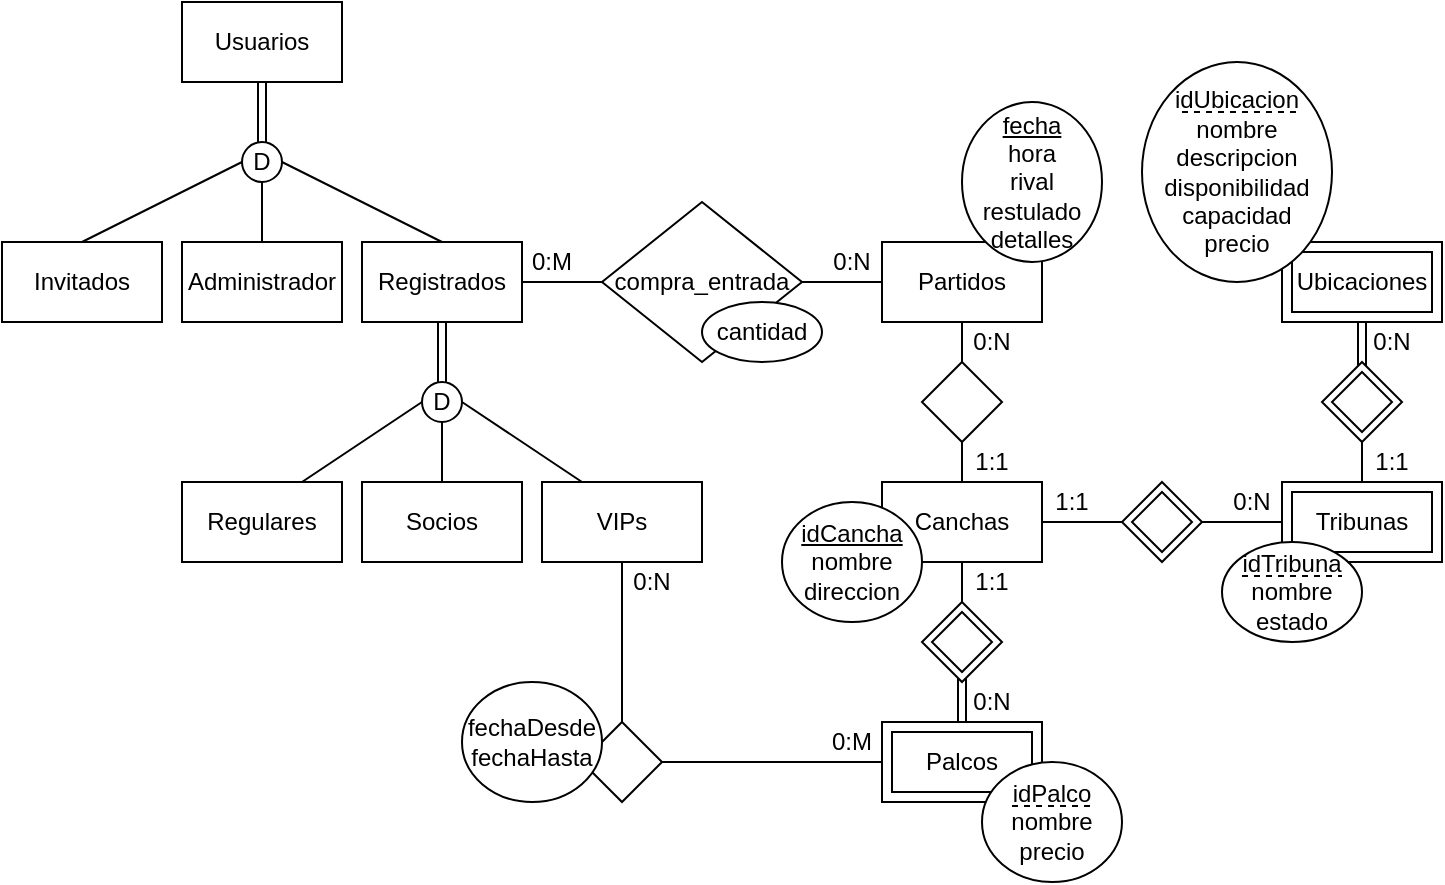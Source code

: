 <mxfile version="24.2.5" type="device">
  <diagram name="Página-1" id="3kCyfseND3bOanbbsOWs">
    <mxGraphModel dx="803" dy="706" grid="1" gridSize="10" guides="1" tooltips="1" connect="1" arrows="1" fold="1" page="1" pageScale="1" pageWidth="827" pageHeight="1169" math="0" shadow="0">
      <root>
        <mxCell id="0" />
        <mxCell id="1" parent="0" />
        <mxCell id="wAscsWPco3HNGKzt4rPp-8" style="edgeStyle=orthogonalEdgeStyle;rounded=0;orthogonalLoop=1;jettySize=auto;html=1;exitX=0.5;exitY=1;exitDx=0;exitDy=0;entryX=0.5;entryY=0;entryDx=0;entryDy=0;endArrow=none;endFill=0;shape=link;" edge="1" parent="1" source="wAscsWPco3HNGKzt4rPp-1" target="wAscsWPco3HNGKzt4rPp-6">
          <mxGeometry relative="1" as="geometry" />
        </mxCell>
        <mxCell id="wAscsWPco3HNGKzt4rPp-1" value="Usuarios" style="rounded=0;whiteSpace=wrap;html=1;" vertex="1" parent="1">
          <mxGeometry x="130" y="120" width="80" height="40" as="geometry" />
        </mxCell>
        <mxCell id="wAscsWPco3HNGKzt4rPp-2" value="Regulares" style="rounded=0;whiteSpace=wrap;html=1;" vertex="1" parent="1">
          <mxGeometry x="130" y="360" width="80" height="40" as="geometry" />
        </mxCell>
        <mxCell id="wAscsWPco3HNGKzt4rPp-3" value="Socios" style="rounded=0;whiteSpace=wrap;html=1;" vertex="1" parent="1">
          <mxGeometry x="220" y="360" width="80" height="40" as="geometry" />
        </mxCell>
        <mxCell id="wAscsWPco3HNGKzt4rPp-99" style="edgeStyle=orthogonalEdgeStyle;rounded=0;orthogonalLoop=1;jettySize=auto;html=1;exitX=0.5;exitY=1;exitDx=0;exitDy=0;entryX=0.5;entryY=0;entryDx=0;entryDy=0;endArrow=none;endFill=0;" edge="1" parent="1" source="wAscsWPco3HNGKzt4rPp-4" target="wAscsWPco3HNGKzt4rPp-97">
          <mxGeometry relative="1" as="geometry" />
        </mxCell>
        <mxCell id="wAscsWPco3HNGKzt4rPp-4" value="VIPs" style="rounded=0;whiteSpace=wrap;html=1;" vertex="1" parent="1">
          <mxGeometry x="310" y="360" width="80" height="40" as="geometry" />
        </mxCell>
        <mxCell id="wAscsWPco3HNGKzt4rPp-5" value="Invitados" style="rounded=0;whiteSpace=wrap;html=1;" vertex="1" parent="1">
          <mxGeometry x="40" y="240" width="80" height="40" as="geometry" />
        </mxCell>
        <mxCell id="wAscsWPco3HNGKzt4rPp-11" style="rounded=0;orthogonalLoop=1;jettySize=auto;html=1;exitX=0.5;exitY=1;exitDx=0;exitDy=0;entryX=0.5;entryY=0;entryDx=0;entryDy=0;endArrow=none;endFill=0;" edge="1" parent="1" source="wAscsWPco3HNGKzt4rPp-24" target="wAscsWPco3HNGKzt4rPp-3">
          <mxGeometry relative="1" as="geometry">
            <mxPoint x="394.001" y="327.071" as="sourcePoint" />
            <mxPoint x="260" y="360" as="targetPoint" />
          </mxGeometry>
        </mxCell>
        <mxCell id="wAscsWPco3HNGKzt4rPp-12" style="rounded=0;orthogonalLoop=1;jettySize=auto;html=1;exitX=1;exitY=0.5;exitDx=0;exitDy=0;entryX=0.25;entryY=0;entryDx=0;entryDy=0;endArrow=none;endFill=0;" edge="1" parent="1" source="wAscsWPco3HNGKzt4rPp-24" target="wAscsWPco3HNGKzt4rPp-4">
          <mxGeometry relative="1" as="geometry">
            <mxPoint x="396.93" y="320" as="sourcePoint" />
            <mxPoint x="330" y="360" as="targetPoint" />
          </mxGeometry>
        </mxCell>
        <mxCell id="wAscsWPco3HNGKzt4rPp-22" style="rounded=0;orthogonalLoop=1;jettySize=auto;html=1;exitX=1;exitY=0.5;exitDx=0;exitDy=0;entryX=0.5;entryY=0;entryDx=0;entryDy=0;endArrow=none;endFill=0;" edge="1" parent="1" source="wAscsWPco3HNGKzt4rPp-6" target="wAscsWPco3HNGKzt4rPp-21">
          <mxGeometry relative="1" as="geometry" />
        </mxCell>
        <mxCell id="wAscsWPco3HNGKzt4rPp-110" style="rounded=0;orthogonalLoop=1;jettySize=auto;html=1;exitX=0;exitY=0.5;exitDx=0;exitDy=0;entryX=0.5;entryY=0;entryDx=0;entryDy=0;endArrow=none;endFill=0;" edge="1" parent="1" source="wAscsWPco3HNGKzt4rPp-6" target="wAscsWPco3HNGKzt4rPp-5">
          <mxGeometry relative="1" as="geometry" />
        </mxCell>
        <mxCell id="wAscsWPco3HNGKzt4rPp-111" style="rounded=0;orthogonalLoop=1;jettySize=auto;html=1;exitX=0.5;exitY=1;exitDx=0;exitDy=0;entryX=0.5;entryY=0;entryDx=0;entryDy=0;endArrow=none;endFill=0;" edge="1" parent="1" source="wAscsWPco3HNGKzt4rPp-6" target="wAscsWPco3HNGKzt4rPp-108">
          <mxGeometry relative="1" as="geometry" />
        </mxCell>
        <mxCell id="wAscsWPco3HNGKzt4rPp-6" value="D" style="ellipse;whiteSpace=wrap;html=1;" vertex="1" parent="1">
          <mxGeometry x="160" y="190" width="20" height="20" as="geometry" />
        </mxCell>
        <mxCell id="wAscsWPco3HNGKzt4rPp-73" style="edgeStyle=orthogonalEdgeStyle;rounded=0;orthogonalLoop=1;jettySize=auto;html=1;exitX=0.5;exitY=1;exitDx=0;exitDy=0;entryX=0.5;entryY=0;entryDx=0;entryDy=0;endArrow=none;endFill=0;" edge="1" parent="1" source="wAscsWPco3HNGKzt4rPp-14" target="wAscsWPco3HNGKzt4rPp-49">
          <mxGeometry relative="1" as="geometry" />
        </mxCell>
        <mxCell id="wAscsWPco3HNGKzt4rPp-14" value="Partidos" style="rounded=0;whiteSpace=wrap;html=1;" vertex="1" parent="1">
          <mxGeometry x="480" y="240" width="80" height="40" as="geometry" />
        </mxCell>
        <mxCell id="wAscsWPco3HNGKzt4rPp-15" value="&lt;div&gt;&lt;u&gt;fecha&lt;/u&gt;&lt;/div&gt;&lt;span style=&quot;background-color: initial;&quot;&gt;hora&lt;/span&gt;&lt;div&gt;rival&lt;/div&gt;&lt;div&gt;restulado&lt;/div&gt;&lt;div&gt;detalles&lt;/div&gt;" style="ellipse;whiteSpace=wrap;html=1;" vertex="1" parent="1">
          <mxGeometry x="520" y="170" width="70" height="80" as="geometry" />
        </mxCell>
        <mxCell id="wAscsWPco3HNGKzt4rPp-20" style="edgeStyle=orthogonalEdgeStyle;rounded=0;orthogonalLoop=1;jettySize=auto;html=1;exitX=1;exitY=0.5;exitDx=0;exitDy=0;entryX=0;entryY=0.5;entryDx=0;entryDy=0;endArrow=none;endFill=0;" edge="1" parent="1" source="wAscsWPco3HNGKzt4rPp-18" target="wAscsWPco3HNGKzt4rPp-14">
          <mxGeometry relative="1" as="geometry">
            <mxPoint x="430" y="260" as="sourcePoint" />
          </mxGeometry>
        </mxCell>
        <mxCell id="wAscsWPco3HNGKzt4rPp-18" value="compra_entrada" style="rhombus;whiteSpace=wrap;html=1;" vertex="1" parent="1">
          <mxGeometry x="340" y="220" width="100" height="80" as="geometry" />
        </mxCell>
        <mxCell id="wAscsWPco3HNGKzt4rPp-25" style="edgeStyle=orthogonalEdgeStyle;rounded=0;orthogonalLoop=1;jettySize=auto;html=1;exitX=1;exitY=0.5;exitDx=0;exitDy=0;entryX=0;entryY=0.5;entryDx=0;entryDy=0;endArrow=none;endFill=0;" edge="1" parent="1" source="wAscsWPco3HNGKzt4rPp-21" target="wAscsWPco3HNGKzt4rPp-18">
          <mxGeometry relative="1" as="geometry">
            <mxPoint x="350" y="260" as="targetPoint" />
          </mxGeometry>
        </mxCell>
        <mxCell id="wAscsWPco3HNGKzt4rPp-21" value="Registrados" style="rounded=0;whiteSpace=wrap;html=1;" vertex="1" parent="1">
          <mxGeometry x="220" y="240" width="80" height="40" as="geometry" />
        </mxCell>
        <mxCell id="wAscsWPco3HNGKzt4rPp-23" style="edgeStyle=orthogonalEdgeStyle;rounded=0;orthogonalLoop=1;jettySize=auto;html=1;entryX=0.5;entryY=0;entryDx=0;entryDy=0;endArrow=none;endFill=0;shape=link;exitX=0.5;exitY=1;exitDx=0;exitDy=0;" edge="1" parent="1" target="wAscsWPco3HNGKzt4rPp-24" source="wAscsWPco3HNGKzt4rPp-21">
          <mxGeometry relative="1" as="geometry">
            <mxPoint x="280" y="300" as="sourcePoint" />
          </mxGeometry>
        </mxCell>
        <mxCell id="wAscsWPco3HNGKzt4rPp-30" style="rounded=0;orthogonalLoop=1;jettySize=auto;html=1;exitX=0;exitY=0.5;exitDx=0;exitDy=0;entryX=0.75;entryY=0;entryDx=0;entryDy=0;endArrow=none;endFill=0;" edge="1" parent="1" source="wAscsWPco3HNGKzt4rPp-24" target="wAscsWPco3HNGKzt4rPp-2">
          <mxGeometry relative="1" as="geometry" />
        </mxCell>
        <mxCell id="wAscsWPco3HNGKzt4rPp-24" value="D" style="ellipse;whiteSpace=wrap;html=1;" vertex="1" parent="1">
          <mxGeometry x="250" y="310" width="20" height="20" as="geometry" />
        </mxCell>
        <mxCell id="wAscsWPco3HNGKzt4rPp-27" value="0:N" style="text;html=1;align=center;verticalAlign=middle;whiteSpace=wrap;rounded=0;" vertex="1" parent="1">
          <mxGeometry x="450" y="240" width="30" height="20" as="geometry" />
        </mxCell>
        <mxCell id="wAscsWPco3HNGKzt4rPp-28" value="0:M" style="text;html=1;align=center;verticalAlign=middle;whiteSpace=wrap;rounded=0;" vertex="1" parent="1">
          <mxGeometry x="300" y="240" width="30" height="20" as="geometry" />
        </mxCell>
        <mxCell id="wAscsWPco3HNGKzt4rPp-29" value="&lt;div&gt;cantidad&lt;/div&gt;" style="ellipse;whiteSpace=wrap;html=1;" vertex="1" parent="1">
          <mxGeometry x="390" y="270" width="60" height="30" as="geometry" />
        </mxCell>
        <mxCell id="wAscsWPco3HNGKzt4rPp-77" style="edgeStyle=orthogonalEdgeStyle;rounded=0;orthogonalLoop=1;jettySize=auto;html=1;exitX=0.5;exitY=0;exitDx=0;exitDy=0;entryX=0.5;entryY=1;entryDx=0;entryDy=0;endArrow=none;endFill=0;" edge="1" parent="1" source="wAscsWPco3HNGKzt4rPp-31" target="wAscsWPco3HNGKzt4rPp-65">
          <mxGeometry relative="1" as="geometry" />
        </mxCell>
        <mxCell id="wAscsWPco3HNGKzt4rPp-85" style="edgeStyle=orthogonalEdgeStyle;rounded=0;orthogonalLoop=1;jettySize=auto;html=1;exitX=0;exitY=0.5;exitDx=0;exitDy=0;entryX=1;entryY=0.5;entryDx=0;entryDy=0;endArrow=none;endFill=0;" edge="1" parent="1" source="wAscsWPco3HNGKzt4rPp-31" target="wAscsWPco3HNGKzt4rPp-90">
          <mxGeometry relative="1" as="geometry">
            <mxPoint x="640" y="380" as="targetPoint" />
          </mxGeometry>
        </mxCell>
        <mxCell id="wAscsWPco3HNGKzt4rPp-31" value="" style="rounded=0;whiteSpace=wrap;html=1;" vertex="1" parent="1">
          <mxGeometry x="680" y="360" width="80" height="40" as="geometry" />
        </mxCell>
        <mxCell id="wAscsWPco3HNGKzt4rPp-78" style="edgeStyle=orthogonalEdgeStyle;rounded=0;orthogonalLoop=1;jettySize=auto;html=1;entryX=0.5;entryY=0;entryDx=0;entryDy=0;endArrow=none;endFill=0;shape=link;exitX=0.5;exitY=1;exitDx=0;exitDy=0;" edge="1" parent="1" source="wAscsWPco3HNGKzt4rPp-37" target="wAscsWPco3HNGKzt4rPp-65">
          <mxGeometry relative="1" as="geometry">
            <mxPoint x="770" y="360" as="sourcePoint" />
          </mxGeometry>
        </mxCell>
        <mxCell id="wAscsWPco3HNGKzt4rPp-34" value="" style="rounded=0;whiteSpace=wrap;html=1;" vertex="1" parent="1">
          <mxGeometry x="680" y="240" width="80" height="40" as="geometry" />
        </mxCell>
        <mxCell id="wAscsWPco3HNGKzt4rPp-37" value="Ubicaciones" style="rounded=0;whiteSpace=wrap;html=1;" vertex="1" parent="1">
          <mxGeometry x="685" y="245" width="70" height="30" as="geometry" />
        </mxCell>
        <mxCell id="wAscsWPco3HNGKzt4rPp-38" value="&lt;div&gt;&lt;span style=&quot;background-color: initial;&quot;&gt;idUbicacion&lt;/span&gt;&lt;/div&gt;&lt;div&gt;&lt;span style=&quot;background-color: initial;&quot;&gt;nombre&lt;/span&gt;&lt;br&gt;&lt;/div&gt;&lt;div&gt;descripcion&lt;/div&gt;&lt;div&gt;disponibilidad&lt;/div&gt;&lt;div&gt;capacidad&lt;/div&gt;&lt;div&gt;precio&lt;/div&gt;" style="ellipse;whiteSpace=wrap;html=1;" vertex="1" parent="1">
          <mxGeometry x="610" y="150" width="95" height="110" as="geometry" />
        </mxCell>
        <mxCell id="wAscsWPco3HNGKzt4rPp-41" value="0:N" style="text;html=1;align=center;verticalAlign=middle;whiteSpace=wrap;rounded=0;" vertex="1" parent="1">
          <mxGeometry x="650" y="360" width="30" height="20" as="geometry" />
        </mxCell>
        <mxCell id="wAscsWPco3HNGKzt4rPp-42" value="1:1" style="text;html=1;align=center;verticalAlign=middle;whiteSpace=wrap;rounded=0;" vertex="1" parent="1">
          <mxGeometry x="560" y="360" width="30" height="20" as="geometry" />
        </mxCell>
        <mxCell id="wAscsWPco3HNGKzt4rPp-46" value="" style="rhombus;whiteSpace=wrap;html=1;" vertex="1" parent="1">
          <mxGeometry x="700" y="300" width="40" height="40" as="geometry" />
        </mxCell>
        <mxCell id="wAscsWPco3HNGKzt4rPp-61" style="edgeStyle=orthogonalEdgeStyle;rounded=0;orthogonalLoop=1;jettySize=auto;html=1;exitX=0.5;exitY=1;exitDx=0;exitDy=0;endArrow=none;endFill=0;entryX=0.5;entryY=0;entryDx=0;entryDy=0;" edge="1" parent="1" source="wAscsWPco3HNGKzt4rPp-47" target="wAscsWPco3HNGKzt4rPp-68">
          <mxGeometry relative="1" as="geometry">
            <mxPoint x="440" y="350" as="targetPoint" />
          </mxGeometry>
        </mxCell>
        <mxCell id="wAscsWPco3HNGKzt4rPp-84" style="edgeStyle=orthogonalEdgeStyle;rounded=0;orthogonalLoop=1;jettySize=auto;html=1;exitX=1;exitY=0.5;exitDx=0;exitDy=0;entryX=0;entryY=0.5;entryDx=0;entryDy=0;endArrow=none;endFill=0;" edge="1" parent="1" source="wAscsWPco3HNGKzt4rPp-47" target="wAscsWPco3HNGKzt4rPp-90">
          <mxGeometry relative="1" as="geometry">
            <mxPoint x="600" y="380" as="targetPoint" />
          </mxGeometry>
        </mxCell>
        <mxCell id="wAscsWPco3HNGKzt4rPp-47" value="Canchas" style="rounded=0;whiteSpace=wrap;html=1;" vertex="1" parent="1">
          <mxGeometry x="480" y="360" width="80" height="40" as="geometry" />
        </mxCell>
        <mxCell id="wAscsWPco3HNGKzt4rPp-74" style="edgeStyle=orthogonalEdgeStyle;rounded=0;orthogonalLoop=1;jettySize=auto;html=1;exitX=0.5;exitY=1;exitDx=0;exitDy=0;entryX=0.5;entryY=0;entryDx=0;entryDy=0;endArrow=none;endFill=0;" edge="1" parent="1" source="wAscsWPco3HNGKzt4rPp-49" target="wAscsWPco3HNGKzt4rPp-47">
          <mxGeometry relative="1" as="geometry" />
        </mxCell>
        <mxCell id="wAscsWPco3HNGKzt4rPp-49" value="" style="rhombus;whiteSpace=wrap;html=1;" vertex="1" parent="1">
          <mxGeometry x="500" y="300" width="40" height="40" as="geometry" />
        </mxCell>
        <mxCell id="wAscsWPco3HNGKzt4rPp-56" value="1:1" style="text;html=1;align=center;verticalAlign=middle;whiteSpace=wrap;rounded=0;" vertex="1" parent="1">
          <mxGeometry x="520" y="340" width="30" height="20" as="geometry" />
        </mxCell>
        <mxCell id="wAscsWPco3HNGKzt4rPp-57" value="0:N" style="text;html=1;align=center;verticalAlign=middle;whiteSpace=wrap;rounded=0;" vertex="1" parent="1">
          <mxGeometry x="520" y="280" width="30" height="20" as="geometry" />
        </mxCell>
        <mxCell id="wAscsWPco3HNGKzt4rPp-58" value="1:1" style="text;html=1;align=center;verticalAlign=middle;whiteSpace=wrap;rounded=0;" vertex="1" parent="1">
          <mxGeometry x="720" y="340" width="30" height="20" as="geometry" />
        </mxCell>
        <mxCell id="wAscsWPco3HNGKzt4rPp-59" value="0:N" style="text;html=1;align=center;verticalAlign=middle;whiteSpace=wrap;rounded=0;" vertex="1" parent="1">
          <mxGeometry x="720" y="280" width="30" height="20" as="geometry" />
        </mxCell>
        <mxCell id="wAscsWPco3HNGKzt4rPp-62" style="edgeStyle=orthogonalEdgeStyle;rounded=0;orthogonalLoop=1;jettySize=auto;html=1;exitX=0.5;exitY=1;exitDx=0;exitDy=0;entryX=0.5;entryY=0;entryDx=0;entryDy=0;endArrow=none;endFill=0;shape=link;" edge="1" parent="1" source="wAscsWPco3HNGKzt4rPp-68">
          <mxGeometry relative="1" as="geometry">
            <mxPoint x="610" y="380" as="sourcePoint" />
            <mxPoint x="520" y="485" as="targetPoint" />
          </mxGeometry>
        </mxCell>
        <mxCell id="wAscsWPco3HNGKzt4rPp-63" value="0:N" style="text;html=1;align=center;verticalAlign=middle;whiteSpace=wrap;rounded=0;" vertex="1" parent="1">
          <mxGeometry x="520" y="460" width="30" height="20" as="geometry" />
        </mxCell>
        <mxCell id="wAscsWPco3HNGKzt4rPp-64" value="1:1" style="text;html=1;align=center;verticalAlign=middle;whiteSpace=wrap;rounded=0;" vertex="1" parent="1">
          <mxGeometry x="520" y="400" width="30" height="20" as="geometry" />
        </mxCell>
        <mxCell id="wAscsWPco3HNGKzt4rPp-65" value="" style="rhombus;whiteSpace=wrap;html=1;" vertex="1" parent="1">
          <mxGeometry x="705" y="305" width="30" height="30" as="geometry" />
        </mxCell>
        <mxCell id="wAscsWPco3HNGKzt4rPp-67" value="" style="rhombus;whiteSpace=wrap;html=1;" vertex="1" parent="1">
          <mxGeometry x="500" y="420" width="40" height="40" as="geometry" />
        </mxCell>
        <mxCell id="wAscsWPco3HNGKzt4rPp-68" value="" style="rhombus;whiteSpace=wrap;html=1;" vertex="1" parent="1">
          <mxGeometry x="505" y="425" width="30" height="30" as="geometry" />
        </mxCell>
        <mxCell id="wAscsWPco3HNGKzt4rPp-82" value="" style="edgeStyle=none;orthogonalLoop=1;jettySize=auto;html=1;rounded=0;endArrow=none;endFill=0;dashed=1;" edge="1" parent="1">
          <mxGeometry width="100" relative="1" as="geometry">
            <mxPoint x="630" y="175" as="sourcePoint" />
            <mxPoint x="690" y="175" as="targetPoint" />
            <Array as="points" />
          </mxGeometry>
        </mxCell>
        <mxCell id="wAscsWPco3HNGKzt4rPp-88" value="Tribunas" style="rounded=0;whiteSpace=wrap;html=1;" vertex="1" parent="1">
          <mxGeometry x="685" y="365" width="70" height="30" as="geometry" />
        </mxCell>
        <mxCell id="wAscsWPco3HNGKzt4rPp-89" value="" style="rhombus;whiteSpace=wrap;html=1;" vertex="1" parent="1">
          <mxGeometry x="600" y="360" width="40" height="40" as="geometry" />
        </mxCell>
        <mxCell id="wAscsWPco3HNGKzt4rPp-90" value="" style="rhombus;whiteSpace=wrap;html=1;" vertex="1" parent="1">
          <mxGeometry x="605" y="365" width="30" height="30" as="geometry" />
        </mxCell>
        <mxCell id="wAscsWPco3HNGKzt4rPp-92" value="&lt;div&gt;idTribuna&lt;/div&gt;&lt;div&gt;nombre&lt;/div&gt;&lt;div&gt;estado&lt;/div&gt;" style="ellipse;whiteSpace=wrap;html=1;" vertex="1" parent="1">
          <mxGeometry x="650" y="390" width="70" height="50" as="geometry" />
        </mxCell>
        <mxCell id="wAscsWPco3HNGKzt4rPp-93" value="" style="edgeStyle=none;orthogonalLoop=1;jettySize=auto;html=1;rounded=0;endArrow=none;endFill=0;dashed=1;" edge="1" parent="1">
          <mxGeometry width="100" relative="1" as="geometry">
            <mxPoint x="660" y="407" as="sourcePoint" />
            <mxPoint x="710" y="407" as="targetPoint" />
            <Array as="points" />
          </mxGeometry>
        </mxCell>
        <mxCell id="wAscsWPco3HNGKzt4rPp-100" style="edgeStyle=orthogonalEdgeStyle;rounded=0;orthogonalLoop=1;jettySize=auto;html=1;exitX=1;exitY=0.5;exitDx=0;exitDy=0;entryX=0;entryY=0.5;entryDx=0;entryDy=0;endArrow=none;endFill=0;" edge="1" parent="1" source="wAscsWPco3HNGKzt4rPp-97" target="wAscsWPco3HNGKzt4rPp-102">
          <mxGeometry relative="1" as="geometry">
            <mxPoint x="485" y="500" as="targetPoint" />
          </mxGeometry>
        </mxCell>
        <mxCell id="wAscsWPco3HNGKzt4rPp-97" value="" style="rhombus;whiteSpace=wrap;html=1;" vertex="1" parent="1">
          <mxGeometry x="330" y="480" width="40" height="40" as="geometry" />
        </mxCell>
        <mxCell id="wAscsWPco3HNGKzt4rPp-98" value="&lt;div&gt;&lt;u&gt;idCancha&lt;/u&gt;&lt;/div&gt;&lt;div&gt;nombre&lt;/div&gt;&lt;div&gt;direccion&lt;/div&gt;" style="ellipse;whiteSpace=wrap;html=1;" vertex="1" parent="1">
          <mxGeometry x="430" y="370" width="70" height="60" as="geometry" />
        </mxCell>
        <mxCell id="wAscsWPco3HNGKzt4rPp-101" value="" style="rounded=0;whiteSpace=wrap;html=1;" vertex="1" parent="1">
          <mxGeometry x="480" y="480" width="80" height="40" as="geometry" />
        </mxCell>
        <mxCell id="wAscsWPco3HNGKzt4rPp-102" value="Palcos" style="rounded=0;whiteSpace=wrap;html=1;" vertex="1" parent="1">
          <mxGeometry x="485" y="485" width="70" height="30" as="geometry" />
        </mxCell>
        <mxCell id="wAscsWPco3HNGKzt4rPp-103" value="0:N" style="text;html=1;align=center;verticalAlign=middle;whiteSpace=wrap;rounded=0;" vertex="1" parent="1">
          <mxGeometry x="350" y="400" width="30" height="20" as="geometry" />
        </mxCell>
        <mxCell id="wAscsWPco3HNGKzt4rPp-104" value="0:M" style="text;html=1;align=center;verticalAlign=middle;whiteSpace=wrap;rounded=0;" vertex="1" parent="1">
          <mxGeometry x="450" y="480" width="30" height="20" as="geometry" />
        </mxCell>
        <mxCell id="wAscsWPco3HNGKzt4rPp-105" value="&lt;div&gt;fechaDesde&lt;/div&gt;&lt;div&gt;fechaHasta&lt;/div&gt;" style="ellipse;whiteSpace=wrap;html=1;" vertex="1" parent="1">
          <mxGeometry x="270" y="460" width="70" height="60" as="geometry" />
        </mxCell>
        <mxCell id="wAscsWPco3HNGKzt4rPp-106" value="&lt;div&gt;idPalco&lt;/div&gt;&lt;div&gt;nombre&lt;/div&gt;&lt;div&gt;precio&lt;/div&gt;" style="ellipse;whiteSpace=wrap;html=1;" vertex="1" parent="1">
          <mxGeometry x="530" y="500" width="70" height="60" as="geometry" />
        </mxCell>
        <mxCell id="wAscsWPco3HNGKzt4rPp-107" value="" style="edgeStyle=none;orthogonalLoop=1;jettySize=auto;html=1;rounded=0;endArrow=none;endFill=0;dashed=1;" edge="1" parent="1">
          <mxGeometry width="100" relative="1" as="geometry">
            <mxPoint x="545" y="522" as="sourcePoint" />
            <mxPoint x="585" y="522" as="targetPoint" />
            <Array as="points" />
          </mxGeometry>
        </mxCell>
        <mxCell id="wAscsWPco3HNGKzt4rPp-108" value="Administrador" style="rounded=0;whiteSpace=wrap;html=1;" vertex="1" parent="1">
          <mxGeometry x="130" y="240" width="80" height="40" as="geometry" />
        </mxCell>
      </root>
    </mxGraphModel>
  </diagram>
</mxfile>
